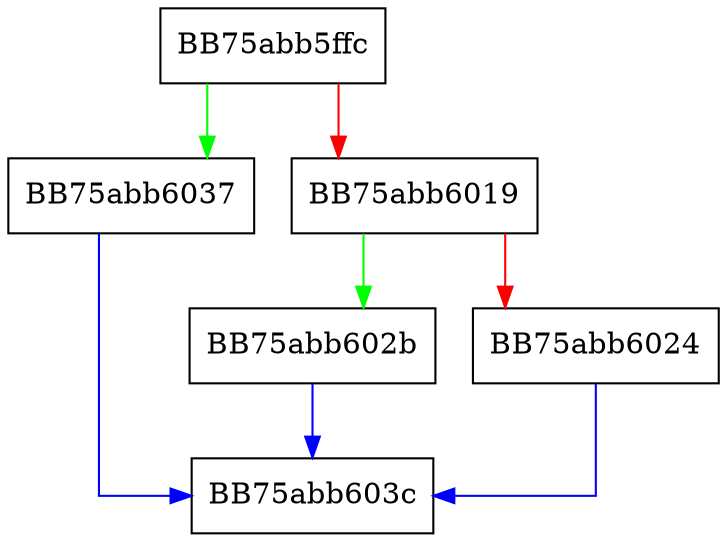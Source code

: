 digraph TrustAnchorHasPinnedIntermediate {
  node [shape="box"];
  graph [splines=ortho];
  BB75abb5ffc -> BB75abb6037 [color="green"];
  BB75abb5ffc -> BB75abb6019 [color="red"];
  BB75abb6019 -> BB75abb602b [color="green"];
  BB75abb6019 -> BB75abb6024 [color="red"];
  BB75abb6024 -> BB75abb603c [color="blue"];
  BB75abb602b -> BB75abb603c [color="blue"];
  BB75abb6037 -> BB75abb603c [color="blue"];
}